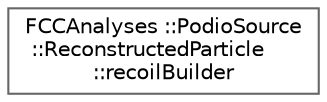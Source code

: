 digraph "Graphical Class Hierarchy"
{
 // LATEX_PDF_SIZE
  bgcolor="transparent";
  edge [fontname=Helvetica,fontsize=10,labelfontname=Helvetica,labelfontsize=10];
  node [fontname=Helvetica,fontsize=10,shape=box,height=0.2,width=0.4];
  rankdir="LR";
  Node0 [id="Node000000",label="FCCAnalyses ::PodioSource\l ::ReconstructedParticle\l::recoilBuilder",height=0.2,width=0.4,color="grey40", fillcolor="white", style="filled",URL="$structFCCAnalyses_01_1_1PodioSource_01_1_1ReconstructedParticle_1_1recoilBuilder.html",tooltip="Build the recoil from an arbitrary list of input resonances at the specified center of mass energy."];
}
